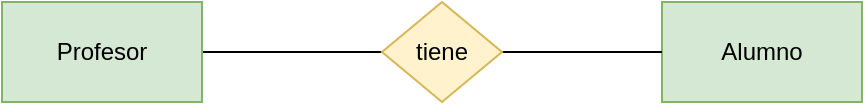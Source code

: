 <mxfile version="26.0.8">
  <diagram id="R2lEEEUBdFMjLlhIrx00" name="Page-1">
    <mxGraphModel dx="1434" dy="738" grid="1" gridSize="10" guides="1" tooltips="1" connect="1" arrows="1" fold="1" page="1" pageScale="1" pageWidth="850" pageHeight="1100" math="0" shadow="0" extFonts="Permanent Marker^https://fonts.googleapis.com/css?family=Permanent+Marker">
      <root>
        <mxCell id="0" />
        <mxCell id="1" parent="0" />
        <mxCell id="BIV-QMf-ptA-sOLL1jRT-1" value="Alumno" style="html=1;dashed=0;whiteSpace=wrap;fillColor=#d5e8d4;strokeColor=#82b366;" vertex="1" parent="1">
          <mxGeometry x="460" y="240" width="100" height="50" as="geometry" />
        </mxCell>
        <mxCell id="BIV-QMf-ptA-sOLL1jRT-4" value="" style="rounded=0;orthogonalLoop=1;jettySize=auto;html=1;endArrow=none;startFill=0;" edge="1" parent="1" source="BIV-QMf-ptA-sOLL1jRT-2" target="BIV-QMf-ptA-sOLL1jRT-3">
          <mxGeometry relative="1" as="geometry" />
        </mxCell>
        <mxCell id="BIV-QMf-ptA-sOLL1jRT-2" value="Profesor" style="html=1;dashed=0;whiteSpace=wrap;fillColor=#d5e8d4;strokeColor=#82b366;" vertex="1" parent="1">
          <mxGeometry x="130" y="240" width="100" height="50" as="geometry" />
        </mxCell>
        <mxCell id="BIV-QMf-ptA-sOLL1jRT-5" value="" style="rounded=0;orthogonalLoop=1;jettySize=auto;html=1;endArrow=none;startFill=0;" edge="1" parent="1" source="BIV-QMf-ptA-sOLL1jRT-3" target="BIV-QMf-ptA-sOLL1jRT-1">
          <mxGeometry relative="1" as="geometry" />
        </mxCell>
        <mxCell id="BIV-QMf-ptA-sOLL1jRT-3" value="tiene" style="shape=rhombus;html=1;dashed=0;whiteSpace=wrap;perimeter=rhombusPerimeter;fillColor=#fff2cc;strokeColor=#d6b656;" vertex="1" parent="1">
          <mxGeometry x="320" y="240" width="60" height="50" as="geometry" />
        </mxCell>
      </root>
    </mxGraphModel>
  </diagram>
</mxfile>
